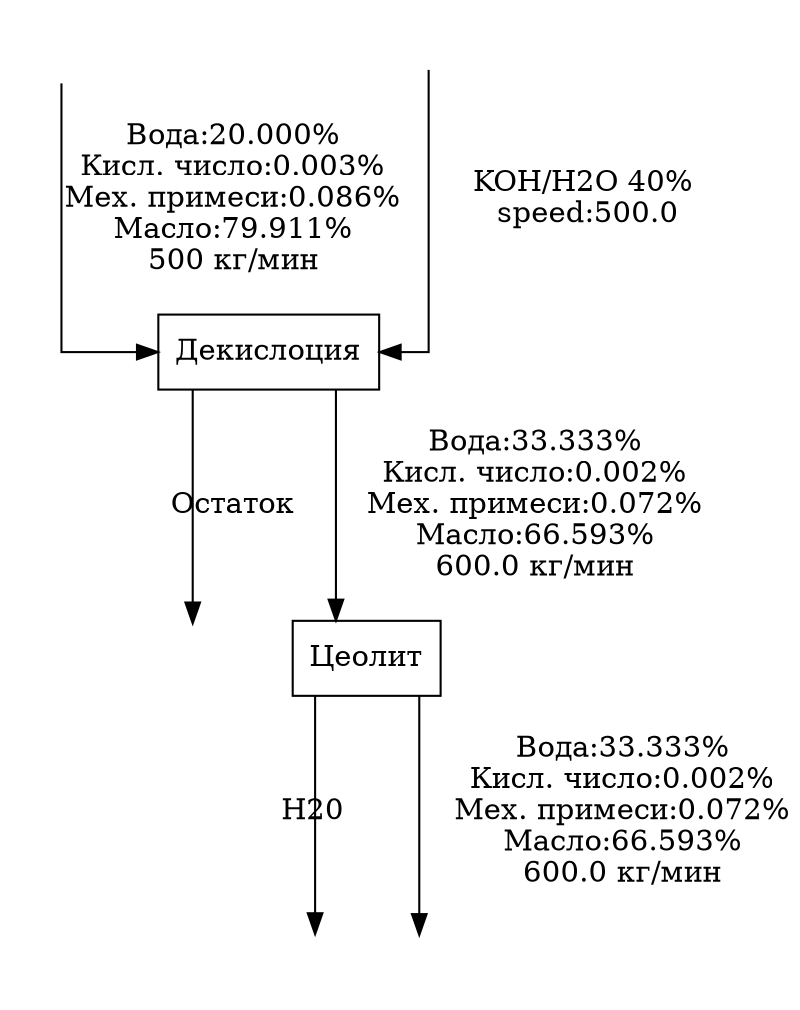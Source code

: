 digraph {
	nodesep=0.4 splines=ortho
	0 [style=invis]
	1 [label="Декислоция" shape=box]
	"1u" [style=invis]
	"1d" [style=invis]
	0 -> 1 [label="Вода:20.000%
Кисл. число:0.003%
Мех. примеси:0.086%
Масло:79.911%
500 кг/мин"]
	"1d" -> 1 [label="KOH/H2O 40% 
speed:500.0"]
	1 -> "1u" [label="Остаток"]
	2 [label="Цеолит" shape=box]
	"2u" [style=invis]
	"2d" [style=invis]
	1 -> 2 [label="Вода:33.333%
Кисл. число:0.002%
Мех. примеси:0.072%
Масло:66.593%
600.0 кг/мин"]
	2 -> "2u" [label=H20]
	3 [style=invis]
	2 -> 3 [label="Вода:33.333%
Кисл. число:0.002%
Мех. примеси:0.072%
Масло:66.593%
600.0 кг/мин"]
}
